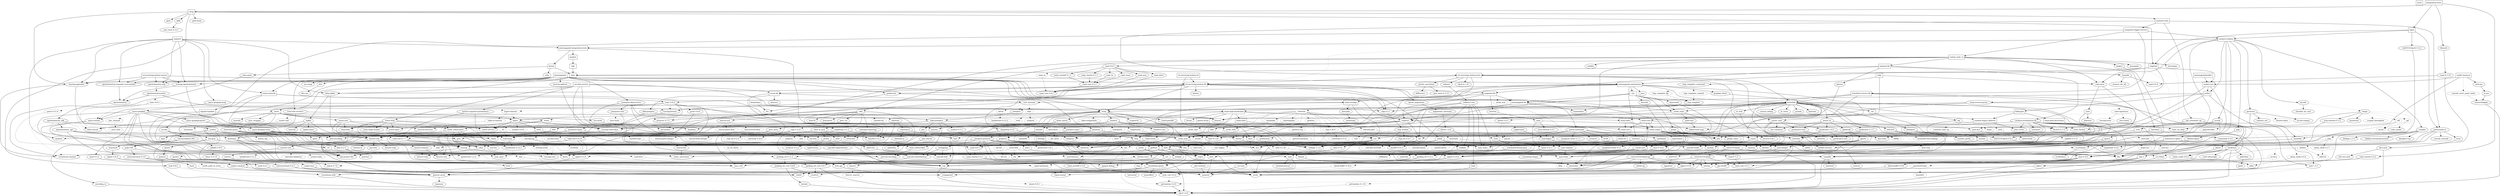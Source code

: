 digraph {
    0 [ label = "tests" shape = box]
    1 [ label = "catalyst-toolbox" shape = box]
    2 [ label = "chain-addr" shape = box]
    3 [ label = "chain-core" shape = box]
    4 [ label = "chain-ser" shape = box]
    5 [ label = "chain-crypto" shape = box]
    6 [ label = "typed-bytes" shape = box]
    7 [ label = "chain-impl-mockchain" shape = box]
    8 [ label = "cardano-legacy-address" shape = box]
    9 [ label = "chain-time" shape = box]
    10 [ label = "chain-vote" shape = box]
    11 [ label = "imhamt" shape = box]
    12 [ label = "sparse-array" shape = box]
    13 [ label = "chain-storage" shape = box]
    14 [ label = "jcli" shape = box]
    15 [ label = "jormungandr-lib" shape = box]
    16 [ label = "jormungandr-automation" shape = box]
    17 [ label = "jortestkit" shape = box]
    18 [ label = "jormungandr-integration-tests" shape = box]
    19 [ label = "hersir" shape = box]
    20 [ label = "thor" shape = box]
    21 [ label = "loki" shape = box]
    22 [ label = "mjolnir" shape = box]
    23 [ label = "snapshot-lib" shape = box]
    24 [ label = "symmetric-cipher" shape = box]
    25 [ label = "vit-servicing-station-lib" shape = box]
    26 [ label = "event-db" shape = box]
    27 [ label = "vit-servicing-station-tests" shape = box]
    28 [ label = "wallet" shape = box]
    29 [ label = "chain-path-derivation" shape = box]
    30 [ label = "hdkeygen" shape = box]
    31 [ label = "chain-network" shape = box]
    32 [ label = "jormungandrwallet" shape = box]
    33 [ label = "wallet-core" shape = box]
    34 [ label = "wallet-wasm-js" shape = box]
    35 [ label = "jormungandr" shape = box]
    36 [ label = "explorer" shape = box]
    37 [ label = "settings" shape = box]
    38 [ label = "blockchain" shape = box]
    39 [ label = "vit-servicing-station-cli" shape = box]
    40 [ label = "vit-servicing-station-server" shape = box]
    41 [ label = "iapyx" shape = box]
    42 [ label = "valgrind" shape = box]
    43 [ label = "vitup" shape = box]
    44 [ label = "mainnet-lib" shape = box]
    45 [ label = "mainnet-tools" shape = box]
    46 [ label = "scheduler-service-lib" shape = box]
    47 [ label = "signals-handler" shape = box]
    48 [ label = "snapshot-trigger-service" shape = box]
    49 [ label = "voting_tools_rs" shape = box]
    50 [ label = "integration-tests" shape = box]
    51 [ label = "cat-data-service" shape = box]
    52 [ label = "tally" shape = box]
    53 [ label = "assert_fs" ]
    54 [ label = "bech32 0.8.1" ]
    55 [ label = "clap 4.2.1" ]
    56 [ label = "color-eyre" ]
    57 [ label = "csv" ]
    58 [ label = "fraction" ]
    59 [ label = "futures" ]
    60 [ label = "gag" ]
    61 [ label = "governor" ]
    62 [ label = "graphql_client" ]
    63 [ label = "hex" ]
    64 [ label = "image" ]
    65 [ label = "itertools" ]
    66 [ label = "once_cell" ]
    67 [ label = "qrcode" ]
    68 [ label = "quircs" ]
    69 [ label = "rand 0.8.5" ]
    70 [ label = "rand_chacha 0.3.1" ]
    71 [ label = "rayon" ]
    72 [ label = "regex" ]
    73 [ label = "reqwest" ]
    74 [ label = "rusqlite" ]
    75 [ label = "rust_decimal" ]
    76 [ label = "serde" ]
    77 [ label = "serde_json" ]
    78 [ label = "serde_yaml" ]
    79 [ label = "sscanf" ]
    80 [ label = "thiserror" ]
    81 [ label = "time 0.3.20" ]
    82 [ label = "tokio" ]
    83 [ label = "tracing" ]
    84 [ label = "tracing-subscriber" ]
    85 [ label = "url" ]
    86 [ label = "cryptoxide 0.4.4" ]
    87 [ label = "proptest" ]
    88 [ label = "quickcheck" ]
    89 [ label = "curve25519-dalek-ng" ]
    90 [ label = "ed25519-bip32 0.4.1" ]
    91 [ label = "ed25519-dalek" ]
    92 [ label = "generic-array" ]
    93 [ label = "rand_core 0.6.4" ]
    94 [ label = "sha2 0.10.6" ]
    95 [ label = "lazy_static" ]
    96 [ label = "strum" ]
    97 [ label = "cbor_event" ]
    98 [ label = "base64 0.21.0" ]
    99 [ label = "const_format" ]
    100 [ label = "criterion" style = dashed]
    101 [ label = "data-pile" ]
    102 [ label = "sled" ]
    103 [ label = "tempfile" ]
    104 [ label = "base64 0.13.1" ]
    105 [ label = "bincode" ]
    106 [ label = "bytes" ]
    107 [ label = "clap_complete" ]
    108 [ label = "gtmpl" ]
    109 [ label = "rpassword" ]
    110 [ label = "http" ]
    111 [ label = "humantime" ]
    112 [ label = "parity-multiaddr" ]
    113 [ label = "serde_with" ]
    114 [ label = "assert_cmd" ]
    115 [ label = "bytesize" ]
    116 [ label = "custom_debug" ]
    117 [ label = "flate2" ]
    118 [ label = "fs_extra" ]
    119 [ label = "json" ]
    120 [ label = "keynesis" ]
    121 [ label = "log" ]
    122 [ label = "netstat2" ]
    123 [ label = "os_info" ]
    124 [ label = "poldercast" ]
    125 [ label = "predicates 2.1.5" ]
    126 [ label = "prost 0.9.0" ]
    127 [ label = "semver" ]
    128 [ label = "sysinfo" ]
    129 [ label = "tar" ]
    130 [ label = "tokio-stream" ]
    131 [ label = "tonic 0.6.2" ]
    132 [ label = "warp" ]
    133 [ label = "zip" ]
    134 [ label = "console" ]
    135 [ label = "dialoguer" ]
    136 [ label = "indicatif" ]
    137 [ label = "sha-1" ]
    138 [ label = "sha2 0.9.9" ]
    139 [ label = "bech32 0.7.3" ]
    140 [ label = "yaml-rust" ]
    141 [ label = "ctrlc" ]
    142 [ label = "slave-pool" ]
    143 [ label = "cocoon" ]
    144 [ label = "dirs" ]
    145 [ label = "serde_test" style = dashed]
    146 [ label = "zeroize" ]
    147 [ label = "diesel 1.4.8" ]
    148 [ label = "diesel_migrations" ]
    149 [ label = "dotenv" ]
    150 [ label = "http-zipkin" ]
    151 [ label = "notify" ]
    152 [ label = "r2d2" ]
    153 [ label = "simplelog 0.8.0" ]
    154 [ label = "tracing-futures" ]
    155 [ label = "bb8" ]
    156 [ label = "bb8-postgres" ]
    157 [ label = "chrono" ]
    158 [ label = "dotenvy" ]
    159 [ label = "tokio-postgres" ]
    160 [ label = "cfg-if 0.1.10" ]
    161 [ label = "dyn-clone" ]
    162 [ label = "fake" ]
    163 [ label = "hyper" ]
    164 [ label = "postgres" ]
    165 [ label = "pretty_assertions" ]
    166 [ label = "rand 0.7.3" ]
    167 [ label = "rand_core 0.5.1" ]
    168 [ label = "refinery" ]
    169 [ label = "hashlink" ]
    170 [ label = "http-body" ]
    171 [ label = "pin-project" ]
    172 [ label = "clear_on_drop" ]
    173 [ label = "console_error_panic_hook" style = dashed]
    174 [ label = "getrandom 0.2.9" ]
    175 [ label = "js-sys" ]
    176 [ label = "wasm-bindgen" ]
    177 [ label = "web-sys" ]
    178 [ label = "arc-swap" ]
    179 [ label = "jsonrpsee-core" ]
    180 [ label = "jsonrpsee-http-server" ]
    181 [ label = "linked-hash-map" ]
    182 [ label = "local-ip-address" ]
    183 [ label = "lru" ]
    184 [ label = "opentelemetry" ]
    185 [ label = "opentelemetry-otlp" ]
    186 [ label = "opentelemetry-semantic-conventions" ]
    187 [ label = "tokio-util 0.6.10" ]
    188 [ label = "tracing-appender" ]
    189 [ label = "tracing-opentelemetry" ]
    190 [ label = "trust-dns-resolver" ]
    191 [ label = "anyhow" ]
    192 [ label = "async-graphql" ]
    193 [ label = "async-graphql-warp" ]
    194 [ label = "futures-channel" ]
    195 [ label = "futures-util" ]
    196 [ label = "ed25519-bip32 0.3.2" ]
    197 [ label = "prettytable-rs" ]
    198 [ label = "warp-reverse-proxy" ]
    199 [ label = "diffy" ]
    200 [ label = "glob" ]
    201 [ label = "path-slash" ]
    202 [ label = "rustls" ]
    203 [ label = "rustls-pemfile" ]
    204 [ label = "tempdir" ]
    205 [ label = "tokio-rustls" ]
    206 [ label = "uuid 0.8.2" ]
    207 [ label = "walkdir" ]
    208 [ label = "cardano-serialization-lib" ]
    209 [ label = "pharos" ]
    210 [ label = "job_scheduler_ng" ]
    211 [ label = "num-traits" ]
    212 [ label = "uuid 1.3.1" ]
    213 [ label = "bigdecimal" ]
    214 [ label = "blake2" ]
    215 [ label = "bytekind" ]
    216 [ label = "cddl" ]
    217 [ label = "ciborium" ]
    218 [ label = "dashmap" ]
    219 [ label = "diesel 2.0.3" ]
    220 [ label = "microtype" ]
    221 [ label = "nonempty" ]
    222 [ label = "rand 0.6.5" ]
    223 [ label = "rand_core 0.4.2" ]
    224 [ label = "scheduled-thread-pool" ]
    225 [ label = "validity" ]
    226 [ label = "cfg-if 1.0.0" ]
    227 [ label = "libmath" ]
    228 [ label = "rand_chacha 0.2.2" ]
    229 [ label = "axum" ]
    230 [ label = "metrics" ]
    231 [ label = "metrics-exporter-prometheus" ]
    232 [ label = "tower-http" ]
    233 [ label = "clap_complete_command" ]
    234 [ label = "anstyle" ]
    235 [ label = "doc-comment" ]
    236 [ label = "globwalk" ]
    237 [ label = "predicates 3.0.2" ]
    238 [ label = "predicates-core" ]
    239 [ label = "predicates-tree" ]
    240 [ label = "clap_builder" ]
    241 [ label = "backtrace" ]
    242 [ label = "color-spantrace" style = dashed]
    243 [ label = "eyre" ]
    244 [ label = "indenter" ]
    245 [ label = "owo-colors" ]
    246 [ label = "tracing-error" style = dashed]
    247 [ label = "csv-core" ]
    248 [ label = "itoa" ]
    249 [ label = "ryu" ]
    250 [ label = "num" ]
    251 [ label = "futures-core" ]
    252 [ label = "futures-executor" ]
    253 [ label = "futures-io" ]
    254 [ label = "futures-sink" ]
    255 [ label = "futures-task" ]
    256 [ label = "filedescriptor" ]
    257 [ label = "futures-timer" style = dashed]
    258 [ label = "no-std-compat" ]
    259 [ label = "nonzero_ext" ]
    260 [ label = "parking_lot 0.12.1" ]
    261 [ label = "smallvec" ]
    262 [ label = "bytemuck" ]
    263 [ label = "byteorder" ]
    264 [ label = "color_quant" ]
    265 [ label = "gif" style = dashed]
    266 [ label = "jpeg-decoder" style = dashed]
    267 [ label = "num-iter" ]
    268 [ label = "num-rational 0.3.2" ]
    269 [ label = "png" style = dashed]
    270 [ label = "scoped_threadpool" style = dashed]
    271 [ label = "tiff" style = dashed]
    272 [ label = "either" ]
    273 [ label = "checked_int_cast" ]
    274 [ label = "ppv-lite86" ]
    275 [ label = "rayon-core" ]
    276 [ label = "aho-corasick" ]
    277 [ label = "memchr" ]
    278 [ label = "regex-syntax" ]
    279 [ label = "serde_urlencoded" ]
    280 [ label = "tower-service" ]
    281 [ label = "bitflags 2.3.3" ]
    282 [ label = "fallible-iterator" ]
    283 [ label = "fallible-streaming-iterator" ]
    284 [ label = "libsqlite3-sys" ]
    285 [ label = "arrayvec 0.7.2" ]
    286 [ label = "borsh" style = dashed]
    287 [ label = "bytecheck" style = dashed]
    288 [ label = "rkyv" style = dashed]
    289 [ label = "indexmap" ]
    290 [ label = "time-core" ]
    291 [ label = "mio" style = dashed]
    292 [ label = "num_cpus" ]
    293 [ label = "pin-project-lite" ]
    294 [ label = "tracing-core" ]
    295 [ label = "matchers" style = dashed]
    296 [ label = "nu-ansi-term" style = dashed]
    297 [ label = "sharded-slab" style = dashed]
    298 [ label = "thread_local" ]
    299 [ label = "tracing-log" style = dashed]
    300 [ label = "tracing-serde" style = dashed]
    301 [ label = "form_urlencoded" ]
    302 [ label = "idna 0.3.0" ]
    303 [ label = "percent-encoding" ]
    304 [ label = "bit-set" style = dashed]
    305 [ label = "bitflags 1.3.2" ]
    306 [ label = "quick-error 2.0.1" style = dashed]
    307 [ label = "rand_xorshift 0.3.0" ]
    308 [ label = "rusty-fork" style = dashed]
    309 [ label = "unarray" ]
    310 [ label = "env_logger" style = dashed]
    311 [ label = "digest 0.9.0" ]
    312 [ label = "subtle-ng" ]
    313 [ label = "curve25519-dalek" ]
    314 [ label = "ed25519" ]
    315 [ label = "typenum" ]
    316 [ label = "digest 0.10.6" ]
    317 [ label = "atty" style = dashed]
    318 [ label = "cast" style = dashed]
    319 [ label = "clap 2.34.0" style = dashed]
    320 [ label = "criterion-plot" style = dashed]
    321 [ label = "oorandom" style = dashed]
    322 [ label = "plotters" style = dashed]
    323 [ label = "serde_cbor" style = dashed]
    324 [ label = "tinytemplate" style = dashed]
    325 [ label = "memmap2" ]
    326 [ label = "crc32fast" ]
    327 [ label = "crossbeam-epoch" ]
    328 [ label = "crossbeam-utils" ]
    329 [ label = "fxhash" ]
    330 [ label = "libc" ]
    331 [ label = "parking_lot 0.11.2" ]
    332 [ label = "fastrand" ]
    333 [ label = "gtmpl_value" ]
    334 [ label = "fnv" ]
    335 [ label = "arrayref" ]
    336 [ label = "bs58" ]
    337 [ label = "data-encoding" ]
    338 [ label = "multihash" ]
    339 [ label = "static_assertions" ]
    340 [ label = "unsigned-varint 0.7.1" ]
    341 [ label = "bstr" ]
    342 [ label = "wait-timeout" ]
    343 [ label = "miniz_oxide 0.6.2" ]
    344 [ label = "cryptoxide 0.3.6" ]
    345 [ label = "difflib" style = dashed]
    346 [ label = "float-cmp" style = dashed]
    347 [ label = "normalize-line-endings" style = dashed]
    348 [ label = "filetime" ]
    349 [ label = "tokio-util 0.7.7" ]
    350 [ label = "async-stream" ]
    351 [ label = "h2" style = dashed]
    352 [ label = "hyper-timeout" style = dashed]
    353 [ label = "tower" ]
    354 [ label = "tower-layer" ]
    355 [ label = "headers" ]
    356 [ label = "mime" ]
    357 [ label = "mime_guess" ]
    358 [ label = "multiparty" style = dashed]
    359 [ label = "scoped-tls" ]
    360 [ label = "tokio-tungstenite" style = dashed]
    361 [ label = "aes" style = dashed]
    362 [ label = "bzip2" style = dashed]
    363 [ label = "constant_time_eq" style = dashed]
    364 [ label = "hmac 0.12.1" ]
    365 [ label = "pbkdf2 0.11.0" style = dashed]
    366 [ label = "sha1" ]
    367 [ label = "zstd" style = dashed]
    368 [ label = "unicode-width" ]
    369 [ label = "shell-words" ]
    370 [ label = "number_prefix" ]
    371 [ label = "block-buffer 0.9.0" ]
    372 [ label = "opaque-debug" ]
    373 [ label = "crossbeam-channel" ]
    374 [ label = "aes-gcm" ]
    375 [ label = "chacha20poly1305" ]
    376 [ label = "hmac 0.11.0" ]
    377 [ label = "pbkdf2 0.9.0" ]
    378 [ label = "dirs-sys" ]
    379 [ label = "pq-sys" style = dashed]
    380 [ label = "migrations_internals" ]
    381 [ label = "zipkin" ]
    382 [ label = "termcolor" ]
    383 [ label = "num-integer" ]
    384 [ label = "time 0.1.45" style = dashed]
    385 [ label = "phf" ]
    386 [ label = "postgres-protocol" ]
    387 [ label = "postgres-types" ]
    388 [ label = "socket2 0.5.1" ]
    389 [ label = "httparse" ]
    390 [ label = "httpdate" ]
    391 [ label = "socket2 0.4.9" style = dashed]
    392 [ label = "want" ]
    393 [ label = "ansi_term 0.11.0" ]
    394 [ label = "difference" ]
    395 [ label = "getrandom 0.1.16" style = dashed]
    396 [ label = "refinery-core" ]
    397 [ label = "hashbrown 0.12.3" ]
    398 [ label = "beef" ]
    399 [ label = "jsonrpsee-types" ]
    400 [ label = "rustc-hash" style = dashed]
    401 [ label = "globset" ]
    402 [ label = "unicase" ]
    403 [ label = "opentelemetry_api" ]
    404 [ label = "opentelemetry_sdk" ]
    405 [ label = "opentelemetry-proto" ]
    406 [ label = "prost 0.11.8" style = dashed]
    407 [ label = "tonic 0.8.3" style = dashed]
    408 [ label = "slab" style = dashed]
    409 [ label = "lru-cache" ]
    410 [ label = "resolv-conf" style = dashed]
    411 [ label = "trust-dns-proto" ]
    412 [ label = "async-graphql-parser" ]
    413 [ label = "async-graphql-value" ]
    414 [ label = "fast_chemail" style = dashed]
    415 [ label = "multer" ]
    416 [ label = "pin-utils" ]
    417 [ label = "encode_unicode" ]
    418 [ label = "is-terminal" ]
    419 [ label = "term" ]
    420 [ label = "ansi_term 0.12.1" ]
    421 [ label = "ring" ]
    422 [ label = "sct" ]
    423 [ label = "webpki" ]
    424 [ label = "rand 0.4.6" ]
    425 [ label = "remove_dir_all" ]
    426 [ label = "same-file" ]
    427 [ label = "num-bigint" ]
    428 [ label = "schemars" ]
    429 [ label = "cron" ]
    430 [ label = "libm" style = dashed]
    431 [ label = "abnf_to_pest" ]
    432 [ label = "base16" ]
    433 [ label = "base64-url" style = dashed]
    434 [ label = "clap 3.2.23" style = dashed]
    435 [ label = "codespan-reporting" ]
    436 [ label = "hexf-parse" ]
    437 [ label = "lexical-core" ]
    438 [ label = "pest_meta" ]
    439 [ label = "pest_vm" ]
    440 [ label = "simplelog 0.11.2" ]
    441 [ label = "uriparse" style = dashed]
    442 [ label = "ciborium-io" ]
    443 [ label = "ciborium-ll" ]
    444 [ label = "lock_api" ]
    445 [ label = "parking_lot_core 0.9.7" ]
    446 [ label = "secrecy" style = dashed]
    447 [ label = "rand_chacha 0.1.1" ]
    448 [ label = "rand_hc" ]
    449 [ label = "rand_isaac" ]
    450 [ label = "rand_jitter" ]
    451 [ label = "rand_os" style = dashed]
    452 [ label = "rand_pcg" ]
    453 [ label = "rand_xorshift 0.1.1" ]
    454 [ label = "rand 0.3.23" ]
    455 [ label = "axum-core" ]
    456 [ label = "matchit" ]
    457 [ label = "serde_path_to_error" style = dashed]
    458 [ label = "sync_wrapper" ]
    459 [ label = "ahash 0.7.6" ]
    460 [ label = "ipnet" ]
    461 [ label = "metrics-util" ]
    462 [ label = "quanta" ]
    463 [ label = "http-range-header" ]
    464 [ label = "clap_complete_fig" style = dashed]
    465 [ label = "clap_complete_nushell" style = dashed]
    466 [ label = "ignore" ]
    467 [ label = "termtree" ]
    468 [ label = "anstream" style = dashed]
    469 [ label = "clap_lex 0.4.1" ]
    470 [ label = "strsim" style = dashed]
    471 [ label = "addr2line" ]
    472 [ label = "object" ]
    473 [ label = "rustc-demangle" ]
    474 [ label = "num-complex" ]
    475 [ label = "num-rational 0.4.1" ]
    476 [ label = "weezl" style = dashed]
    477 [ label = "deflate" style = dashed]
    478 [ label = "miniz_oxide 0.3.7" style = dashed]
    479 [ label = "miniz_oxide 0.4.4" style = dashed]
    480 [ label = "crossbeam-deque" ]
    481 [ label = "hashbrown 0.13.2" style = dashed]
    482 [ label = "ptr_meta" style = dashed]
    483 [ label = "simdutf8" style = dashed]
    484 [ label = "rend" style = dashed]
    485 [ label = "seahash" style = dashed]
    486 [ label = "regex-automata" style = dashed]
    487 [ label = "overload" style = dashed]
    488 [ label = "unicode-bidi" ]
    489 [ label = "unicode-normalization" ]
    490 [ label = "bit-vec" style = dashed]
    491 [ label = "quick-error 1.2.3" style = dashed]
    492 [ label = "subtle" ]
    493 [ label = "signature" ]
    494 [ label = "block-buffer 0.10.4" style = dashed]
    495 [ label = "crypto-common" ]
    496 [ label = "textwrap 0.11.0" style = dashed]
    497 [ label = "plotters-backend" style = dashed]
    498 [ label = "plotters-svg" style = dashed]
    499 [ label = "half" ]
    500 [ label = "memoffset" ]
    501 [ label = "scopeguard" ]
    502 [ label = "instant" ]
    503 [ label = "parking_lot_core 0.8.6" ]
    504 [ label = "unsigned-varint 0.5.1" ]
    505 [ label = "adler" ]
    506 [ label = "tokio-io-timeout" style = dashed]
    507 [ label = "headers-core" ]
    508 [ label = "try-lock" ]
    509 [ label = "tungstenite" style = dashed]
    510 [ label = "cipher 0.3.0" ]
    511 [ label = "bzip2-sys" style = dashed]
    512 [ label = "password-hash" style = dashed]
    513 [ label = "zstd-safe" style = dashed]
    514 [ label = "aead 0.4.3" ]
    515 [ label = "ctr" ]
    516 [ label = "ghash" ]
    517 [ label = "aead 0.5.2" ]
    518 [ label = "chacha20" ]
    519 [ label = "cipher 0.4.4" ]
    520 [ label = "poly1305" ]
    521 [ label = "crypto-mac" ]
    522 [ label = "lazycell" ]
    523 [ label = "zipkin-types" ]
    524 [ label = "phf_shared" ]
    525 [ label = "md-5" ]
    526 [ label = "stringprep" ]
    527 [ label = "siphasher" ]
    528 [ label = "toml" ]
    529 [ label = "hostname" style = dashed]
    530 [ label = "idna 0.2.3" ]
    531 [ label = "tinyvec" ]
    532 [ label = "pest" ]
    533 [ label = "ascii_utils" style = dashed]
    534 [ label = "encoding_rs" ]
    535 [ label = "spin" ]
    536 [ label = "io-lifetimes" ]
    537 [ label = "dirs-next" ]
    538 [ label = "untrusted" ]
    539 [ label = "nom" ]
    540 [ label = "abnf" ]
    541 [ label = "pretty" ]
    542 [ label = "clap_lex 0.2.4" style = dashed]
    543 [ label = "textwrap 0.16.0" style = dashed]
    544 [ label = "lexical-parse-float" style = dashed]
    545 [ label = "lexical-parse-integer" style = dashed]
    546 [ label = "lexical-util" ]
    547 [ label = "lexical-write-float" style = dashed]
    548 [ label = "lexical-write-integer" style = dashed]
    549 [ label = "rand_core 0.3.1" ]
    550 [ label = "atomic-shim" style = dashed]
    551 [ label = "hashbrown 0.11.2" style = dashed]
    552 [ label = "sketches-ddsketch" style = dashed]
    553 [ label = "anstyle-parse" style = dashed]
    554 [ label = "concolor-override" style = dashed]
    555 [ label = "concolor-query" style = dashed]
    556 [ label = "utf8parse" style = dashed]
    557 [ label = "gimli" ]
    558 [ label = "adler32" style = dashed]
    559 [ label = "ahash 0.8.3" style = dashed]
    560 [ label = "utf-8" style = dashed]
    561 [ label = "base64ct" style = dashed]
    562 [ label = "zstd-sys" style = dashed]
    563 [ label = "polyval" ]
    564 [ label = "inout" ]
    565 [ label = "universal-hash 0.5.0" ]
    566 [ label = "match_cfg" style = dashed]
    567 [ label = "matches" ]
    568 [ label = "tinyvec_macros" style = dashed]
    569 [ label = "ucd-trie" ]
    570 [ label = "dirs-sys-next" ]
    571 [ label = "minimal-lexical" ]
    572 [ label = "abnf-core" ]
    573 [ label = "arrayvec 0.5.2" ]
    574 [ label = "typed-arena" ]
    575 [ label = "unicode-segmentation" ]
    576 [ label = "os_str_bytes" style = dashed]
    577 [ label = "universal-hash 0.4.1" ]
    1 -> 56 [ ]
    1 -> 60 [ ]
    1 -> 61 [ ]
    1 -> 18 [ ]
    1 -> 67 [ ]
    1 -> 68 [ ]
    1 -> 74 [ ]
    1 -> 79 [ ]
    1 -> 24 [ ]
    1 -> 25 [ style = dotted]
    1 -> 28 [ ]
    2 -> 3 [ ]
    2 -> 5 [ ]
    3 -> 4 [ ]
    4 -> 80 [ ]
    5 -> 54 [ ]
    5 -> 89 [ ]
    5 -> 90 [ ]
    5 -> 91 [ ]
    5 -> 63 [ ]
    5 -> 87 [ style = dotted]
    5 -> 88 [ style = dotted]
    5 -> 71 [ ]
    5 -> 94 [ ]
    5 -> 6 [ ]
    7 -> 8 [ ]
    7 -> 2 [ ]
    7 -> 9 [ ]
    7 -> 10 [ ]
    7 -> 11 [ ]
    7 -> 12 [ ]
    7 -> 96 [ ]
    7 -> 83 [ ]
    8 -> 97 [ ]
    8 -> 90 [ ]
    9 -> 3 [ ]
    9 -> 87 [ style = dotted]
    9 -> 88 [ style = dotted]
    10 -> 98 [ ]
    10 -> 3 [ ]
    10 -> 5 [ ]
    10 -> 99 [ ]
    11 -> 87 [ style = dotted]
    11 -> 80 [ ]
    13 -> 100 [ style = dotted]
    13 -> 101 [ ]
    13 -> 93 [ style = dotted]
    13 -> 102 [ ]
    13 -> 103 [ style = dotted]
    13 -> 80 [ ]
    14 -> 105 [ ]
    14 -> 107 [ ]
    14 -> 108 [ ]
    14 -> 15 [ ]
    14 -> 73 [ ]
    14 -> 109 [ ]
    14 -> 78 [ ]
    15 -> 7 [ ]
    15 -> 110 [ ]
    15 -> 111 [ ]
    15 -> 112 [ ]
    15 -> 113 [ ]
    16 -> 114 [ ]
    16 -> 13 [ ]
    16 -> 62 [ ]
    16 -> 14 [ ]
    16 -> 17 [ ]
    16 -> 119 [ ]
    16 -> 122 [ ]
    16 -> 124 [ ]
    16 -> 131 [ ]
    16 -> 84 [ ]
    17 -> 53 [ ]
    17 -> 54 [ ]
    17 -> 115 [ ]
    17 -> 57 [ ]
    17 -> 116 [ ]
    17 -> 135 [ ]
    17 -> 118 [ ]
    17 -> 63 [ ]
    17 -> 111 [ ]
    17 -> 136 [ ]
    17 -> 123 [ ]
    17 -> 125 [ ]
    17 -> 73 [ ]
    17 -> 127 [ ]
    17 -> 78 [ ]
    17 -> 137 [ ]
    17 -> 138 [ ]
    17 -> 128 [ ]
    17 -> 129 [ ]
    17 -> 132 [ ]
    17 -> 133 [ ]
    18 -> 139 [ ]
    18 -> 19 [ ]
    18 -> 22 [ ]
    19 -> 141 [ ]
    19 -> 142 [ ]
    19 -> 20 [ ]
    20 -> 143 [ ]
    20 -> 144 [ ]
    20 -> 16 [ ]
    21 -> 20 [ ]
    22 -> 21 [ ]
    23 -> 58 [ ]
    23 -> 15 [ ]
    23 -> 73 [ ]
    23 -> 75 [ ]
    23 -> 145 [ style = dotted]
    24 -> 86 [ ]
    24 -> 69 [ ]
    24 -> 80 [ ]
    24 -> 146 [ ]
    25 -> 55 [ ]
    25 -> 148 [ ]
    25 -> 149 [ ]
    25 -> 26 [ ]
    25 -> 150 [ ]
    25 -> 65 [ ]
    25 -> 151 [ ]
    25 -> 153 [ ]
    25 -> 23 [ ]
    25 -> 154 [ ]
    25 -> 84 [ ]
    25 -> 132 [ ]
    26 -> 156 [ ]
    26 -> 158 [ ]
    26 -> 75 [ ]
    26 -> 80 [ ]
    27 -> 114 [ ]
    27 -> 160 [ ]
    27 -> 161 [ ]
    27 -> 162 [ ]
    27 -> 17 [ ]
    27 -> 165 [ ]
    27 -> 168 [ ]
    27 -> 25 [ ]
    28 -> 169 [ ]
    28 -> 30 [ ]
    28 -> 65 [ ]
    28 -> 15 [ ]
    29 -> 80 [ ]
    30 -> 8 [ ]
    30 -> 2 [ ]
    30 -> 29 [ ]
    31 -> 5 [ ]
    31 -> 59 [ ]
    31 -> 80 [ ]
    31 -> 131 [ ]
    32 -> 33 [ ]
    33 -> 139 [ ]
    33 -> 24 [ ]
    33 -> 28 [ ]
    34 -> 172 [ ]
    34 -> 173 [ style = dotted]
    34 -> 33 [ ]
    34 -> 177 [ ]
    35 -> 178 [ ]
    35 -> 31 [ ]
    35 -> 13 [ ]
    35 -> 55 [ ]
    35 -> 150 [ ]
    35 -> 15 [ ]
    35 -> 180 [ ]
    35 -> 182 [ ]
    35 -> 185 [ ]
    35 -> 186 [ ]
    35 -> 124 [ ]
    35 -> 73 [ ]
    35 -> 78 [ ]
    35 -> 188 [ ]
    35 -> 189 [ ]
    35 -> 190 [ ]
    35 -> 132 [ ]
    36 -> 191 [ ]
    36 -> 193 [ ]
    36 -> 31 [ ]
    36 -> 150 [ ]
    36 -> 18 [ ]
    36 -> 185 [ ]
    36 -> 186 [ ]
    36 -> 188 [ ]
    36 -> 189 [ ]
    37 -> 102 [ ]
    37 -> 80 [ ]
    38 -> 7 [ ]
    38 -> 183 [ ]
    39 -> 57 [ ]
    39 -> 25 [ ]
    40 -> 185 [ ]
    40 -> 186 [ ]
    40 -> 188 [ ]
    40 -> 189 [ ]
    40 -> 25 [ ]
    41 -> 1 [ ]
    41 -> 196 [ ]
    41 -> 197 [ ]
    41 -> 42 [ ]
    42 -> 16 [ ]
    42 -> 27 [ ]
    42 -> 33 [ ]
    42 -> 198 [ ]
    43 -> 199 [ ]
    43 -> 200 [ ]
    43 -> 45 [ ]
    43 -> 201 [ ]
    43 -> 188 [ ]
    43 -> 206 [ ]
    43 -> 42 [ ]
    44 -> 208 [ ]
    44 -> 209 [ ]
    44 -> 23 [ ]
    44 -> 204 [ ]
    44 -> 20 [ ]
    45 -> 210 [ ]
    45 -> 197 [ ]
    45 -> 48 [ ]
    45 -> 27 [ ]
    46 -> 157 [ ]
    46 -> 55 [ ]
    46 -> 59 [ ]
    46 -> 17 [ ]
    46 -> 212 [ ]
    47 -> 59 [ ]
    47 -> 82 [ ]
    48 -> 1 [ ]
    48 -> 46 [ ]
    48 -> 47 [ ]
    48 -> 49 [ ]
    49 -> 214 [ ]
    49 -> 215 [ ]
    49 -> 216 [ ]
    49 -> 56 [ ]
    49 -> 218 [ ]
    49 -> 219 [ ]
    49 -> 44 [ ]
    49 -> 220 [ ]
    49 -> 221 [ ]
    49 -> 222 [ ]
    49 -> 225 [ ]
    50 -> 41 [ ]
    50 -> 227 [ ]
    50 -> 228 [ ]
    50 -> 43 [ ]
    51 -> 229 [ ]
    51 -> 55 [ ]
    51 -> 26 [ ]
    51 -> 231 [ ]
    51 -> 113 [ ]
    51 -> 232 [ ]
    51 -> 84 [ ]
    52 -> 10 [ ]
    52 -> 233 [ ]
    52 -> 56 [ ]
    53 -> 235 [ ]
    53 -> 236 [ ]
    53 -> 237 [ ]
    53 -> 239 [ ]
    53 -> 103 [ ]
    55 -> 240 [ ]
    56 -> 241 [ ]
    56 -> 242 [ style = dotted]
    56 -> 243 [ ]
    57 -> 247 [ ]
    57 -> 248 [ ]
    57 -> 249 [ ]
    57 -> 76 [ ]
    58 -> 95 [ style = dotted]
    58 -> 250 [ ]
    59 -> 252 [ style = dotted]
    60 -> 256 [ ]
    60 -> 103 [ ]
    61 -> 59 [ style = dotted]
    61 -> 257 [ style = dotted]
    61 -> 258 [ ]
    61 -> 259 [ ]
    61 -> 260 [ ]
    61 -> 69 [ style = dotted]
    62 -> 77 [ ]
    64 -> 262 [ ]
    64 -> 265 [ style = dotted]
    64 -> 267 [ ]
    64 -> 268 [ ]
    64 -> 269 [ style = dotted]
    64 -> 270 [ style = dotted]
    64 -> 271 [ style = dotted]
    65 -> 272 [ ]
    67 -> 273 [ ]
    67 -> 64 [ style = dotted]
    68 -> 211 [ ]
    68 -> 80 [ ]
    69 -> 70 [ style = dotted]
    70 -> 274 [ ]
    70 -> 93 [ ]
    71 -> 272 [ ]
    71 -> 275 [ ]
    72 -> 276 [ style = dotted]
    72 -> 278 [ ]
    73 -> 98 [ ]
    73 -> 195 [ ]
    73 -> 110 [ ]
    73 -> 77 [ style = dotted]
    73 -> 279 [ ]
    73 -> 280 [ ]
    73 -> 85 [ ]
    74 -> 281 [ ]
    74 -> 282 [ ]
    74 -> 283 [ ]
    74 -> 169 [ ]
    74 -> 284 [ ]
    74 -> 261 [ ]
    75 -> 285 [ ]
    75 -> 286 [ style = dotted]
    75 -> 164 [ style = dotted]
    75 -> 288 [ style = dotted]
    77 -> 248 [ ]
    77 -> 249 [ ]
    77 -> 76 [ ]
    78 -> 289 [ ]
    78 -> 249 [ ]
    78 -> 140 [ ]
    79 -> 99 [ ]
    79 -> 95 [ ]
    79 -> 72 [ ]
    81 -> 248 [ style = dotted]
    81 -> 76 [ style = dotted]
    81 -> 290 [ ]
    82 -> 106 [ style = dotted]
    82 -> 291 [ style = dotted]
    82 -> 292 [ style = dotted]
    82 -> 260 [ style = dotted]
    82 -> 293 [ ]
    83 -> 121 [ style = dotted]
    83 -> 293 [ ]
    83 -> 294 [ ]
    84 -> 295 [ style = dotted]
    84 -> 296 [ style = dotted]
    84 -> 72 [ style = dotted]
    84 -> 77 [ style = dotted]
    84 -> 297 [ style = dotted]
    84 -> 261 [ style = dotted]
    84 -> 298 [ style = dotted]
    84 -> 81 [ style = dotted]
    84 -> 83 [ style = dotted]
    84 -> 299 [ style = dotted]
    84 -> 300 [ style = dotted]
    85 -> 301 [ ]
    85 -> 302 [ ]
    85 -> 76 [ style = dotted]
    87 -> 304 [ style = dotted]
    87 -> 305 [ ]
    87 -> 263 [ ]
    87 -> 95 [ style = dotted]
    87 -> 211 [ ]
    87 -> 306 [ style = dotted]
    87 -> 69 [ ]
    87 -> 307 [ ]
    87 -> 278 [ style = dotted]
    87 -> 308 [ style = dotted]
    87 -> 309 [ ]
    88 -> 310 [ style = dotted]
    88 -> 166 [ ]
    89 -> 263 [ ]
    89 -> 311 [ ]
    89 -> 93 [ ]
    89 -> 312 [ ]
    89 -> 146 [ ]
    90 -> 86 [ ]
    91 -> 313 [ ]
    91 -> 314 [ ]
    91 -> 166 [ style = dotted]
    91 -> 76 [ style = dotted]
    91 -> 138 [ ]
    92 -> 315 [ ]
    93 -> 174 [ style = dotted]
    94 -> 316 [ ]
    100 -> 317 [ style = dashed]
    100 -> 319 [ style = dashed]
    100 -> 320 [ style = dashed]
    100 -> 57 [ style = dashed]
    100 -> 59 [ style = dotted]
    100 -> 95 [ style = dashed]
    100 -> 321 [ style = dashed]
    100 -> 322 [ style = dashed]
    100 -> 71 [ style = dashed]
    100 -> 72 [ style = dashed]
    100 -> 323 [ style = dashed]
    100 -> 324 [ style = dashed]
    100 -> 82 [ style = dotted]
    100 -> 207 [ style = dashed]
    101 -> 325 [ ]
    102 -> 326 [ ]
    102 -> 327 [ ]
    102 -> 329 [ ]
    102 -> 330 [ ]
    102 -> 121 [ ]
    102 -> 331 [ ]
    103 -> 226 [ ]
    103 -> 332 [ ]
    105 -> 76 [ ]
    106 -> 76 [ style = dotted]
    107 -> 55 [ ]
    108 -> 333 [ ]
    108 -> 65 [ ]
    108 -> 95 [ ]
    108 -> 303 [ ]
    109 -> 77 [ ]
    110 -> 106 [ ]
    110 -> 334 [ ]
    110 -> 248 [ ]
    112 -> 335 [ ]
    112 -> 336 [ ]
    112 -> 263 [ ]
    112 -> 337 [ ]
    112 -> 338 [ ]
    112 -> 339 [ ]
    112 -> 340 [ ]
    112 -> 85 [ style = dotted]
    113 -> 104 [ style = dotted]
    113 -> 157 [ style = dotted]
    113 -> 63 [ style = dotted]
    113 -> 289 [ style = dotted]
    113 -> 77 [ style = dotted]
    113 -> 81 [ style = dotted]
    114 -> 341 [ ]
    114 -> 235 [ ]
    114 -> 237 [ ]
    114 -> 239 [ ]
    114 -> 342 [ ]
    117 -> 326 [ ]
    117 -> 343 [ style = dotted]
    120 -> 344 [ ]
    120 -> 63 [ ]
    120 -> 70 [ ]
    120 -> 80 [ ]
    121 -> 226 [ ]
    121 -> 76 [ style = dotted]
    122 -> 305 [ ]
    122 -> 330 [ ]
    122 -> 80 [ ]
    123 -> 121 [ ]
    124 -> 120 [ ]
    124 -> 183 [ ]
    125 -> 345 [ style = dotted]
    125 -> 346 [ style = dotted]
    125 -> 65 [ ]
    125 -> 347 [ style = dotted]
    125 -> 238 [ ]
    125 -> 72 [ style = dotted]
    126 -> 106 [ ]
    127 -> 76 [ style = dotted]
    128 -> 71 [ style = dotted]
    129 -> 348 [ ]
    130 -> 349 [ style = dotted]
    131 -> 350 [ ]
    131 -> 104 [ ]
    131 -> 352 [ style = dotted]
    131 -> 303 [ ]
    131 -> 126 [ style = dotted]
    131 -> 130 [ ]
    131 -> 187 [ ]
    131 -> 353 [ style = dotted]
    131 -> 154 [ style = dotted]
    132 -> 355 [ ]
    132 -> 163 [ ]
    132 -> 357 [ ]
    132 -> 358 [ style = dotted]
    132 -> 171 [ ]
    132 -> 203 [ ]
    132 -> 359 [ ]
    132 -> 77 [ ]
    132 -> 279 [ ]
    132 -> 205 [ style = dotted]
    132 -> 130 [ ]
    132 -> 360 [ style = dotted]
    133 -> 361 [ style = dotted]
    133 -> 263 [ ]
    133 -> 362 [ style = dotted]
    133 -> 363 [ style = dotted]
    133 -> 117 [ style = dotted]
    133 -> 365 [ style = dotted]
    133 -> 366 [ style = dotted]
    133 -> 81 [ style = dotted]
    133 -> 367 [ style = dotted]
    134 -> 95 [ ]
    134 -> 330 [ ]
    134 -> 368 [ style = dotted]
    135 -> 134 [ ]
    135 -> 369 [ ]
    135 -> 103 [ style = dotted]
    135 -> 146 [ style = dotted]
    136 -> 134 [ ]
    136 -> 370 [ ]
    136 -> 72 [ ]
    137 -> 371 [ ]
    137 -> 226 [ ]
    137 -> 311 [ ]
    137 -> 372 [ ]
    138 -> 371 [ ]
    138 -> 226 [ ]
    138 -> 311 [ ]
    138 -> 372 [ ]
    140 -> 181 [ ]
    142 -> 373 [ ]
    143 -> 374 [ ]
    143 -> 375 [ ]
    143 -> 377 [ ]
    143 -> 69 [ ]
    144 -> 378 [ ]
    145 -> 76 [ style = dashed]
    147 -> 305 [ style = dotted]
    147 -> 263 [ ]
    147 -> 157 [ style = dotted]
    147 -> 379 [ style = dotted]
    147 -> 152 [ style = dotted]
    147 -> 77 [ style = dotted]
    148 -> 380 [ ]
    150 -> 110 [ ]
    150 -> 381 [ ]
    151 -> 305 [ ]
    151 -> 373 [ style = dotted]
    151 -> 348 [ ]
    151 -> 330 [ ]
    151 -> 207 [ ]
    152 -> 121 [ ]
    152 -> 224 [ ]
    153 -> 157 [ ]
    153 -> 121 [ ]
    153 -> 382 [ style = dotted]
    154 -> 171 [ style = dotted]
    154 -> 83 [ ]
    155 -> 195 [ ]
    155 -> 82 [ ]
    156 -> 155 [ ]
    156 -> 159 [ ]
    157 -> 383 [ ]
    157 -> 76 [ style = dotted]
    157 -> 384 [ style = dotted]
    159 -> 195 [ ]
    159 -> 303 [ ]
    159 -> 385 [ ]
    159 -> 387 [ ]
    159 -> 388 [ ]
    159 -> 349 [ ]
    162 -> 157 [ style = dotted]
    162 -> 110 [ style = dotted]
    162 -> 69 [ ]
    163 -> 351 [ style = dotted]
    163 -> 170 [ ]
    163 -> 389 [ ]
    163 -> 390 [ ]
    163 -> 391 [ style = dotted]
    163 -> 280 [ ]
    163 -> 392 [ ]
    164 -> 159 [ ]
    165 -> 393 [ ]
    165 -> 394 [ ]
    166 -> 167 [ ]
    167 -> 395 [ style = dotted]
    168 -> 396 [ ]
    169 -> 397 [ ]
    170 -> 110 [ ]
    170 -> 293 [ ]
    173 -> 176 [ style = dashed]
    174 -> 226 [ ]
    175 -> 176 [ ]
    176 -> 226 [ ]
    177 -> 175 [ ]
    179 -> 285 [ style = dotted]
    179 -> 163 [ style = dotted]
    179 -> 399 [ ]
    179 -> 69 [ style = dotted]
    179 -> 400 [ style = dotted]
    180 -> 401 [ ]
    180 -> 179 [ ]
    180 -> 95 [ ]
    180 -> 402 [ ]
    182 -> 80 [ ]
    183 -> 397 [ style = dotted]
    184 -> 404 [ ]
    185 -> 405 [ ]
    186 -> 184 [ ]
    187 -> 251 [ ]
    187 -> 254 [ ]
    187 -> 408 [ style = dotted]
    187 -> 82 [ ]
    188 -> 373 [ ]
    188 -> 84 [ ]
    189 -> 184 [ ]
    189 -> 84 [ ]
    190 -> 409 [ ]
    190 -> 410 [ style = dotted]
    190 -> 411 [ ]
    192 -> 412 [ ]
    192 -> 350 [ ]
    192 -> 104 [ ]
    192 -> 414 [ style = dotted]
    192 -> 415 [ ]
    192 -> 211 [ ]
    192 -> 66 [ ]
    192 -> 72 [ ]
    192 -> 279 [ ]
    192 -> 339 [ ]
    192 -> 103 [ ]
    193 -> 192 [ ]
    193 -> 132 [ ]
    194 -> 251 [ ]
    194 -> 254 [ style = dotted]
    195 -> 194 [ style = dotted]
    195 -> 253 [ style = dotted]
    195 -> 255 [ ]
    195 -> 277 [ style = dotted]
    195 -> 293 [ ]
    195 -> 416 [ ]
    195 -> 408 [ style = dotted]
    196 -> 344 [ ]
    197 -> 57 [ style = dotted]
    197 -> 417 [ ]
    197 -> 418 [ ]
    197 -> 95 [ ]
    197 -> 419 [ ]
    197 -> 368 [ ]
    198 -> 95 [ ]
    198 -> 73 [ ]
    198 -> 132 [ ]
    199 -> 420 [ ]
    202 -> 121 [ style = dotted]
    202 -> 422 [ ]
    202 -> 423 [ ]
    203 -> 98 [ ]
    204 -> 424 [ ]
    204 -> 425 [ ]
    205 -> 202 [ ]
    205 -> 82 [ ]
    206 -> 174 [ style = dotted]
    206 -> 76 [ style = dotted]
    207 -> 426 [ ]
    208 -> 139 [ ]
    208 -> 97 [ ]
    208 -> 172 [ ]
    208 -> 90 [ ]
    208 -> 63 [ ]
    208 -> 65 [ ]
    208 -> 181 [ ]
    208 -> 427 [ ]
    208 -> 69 [ ]
    208 -> 428 [ ]
    208 -> 138 [ ]
    209 -> 59 [ ]
    210 -> 429 [ ]
    210 -> 212 [ ]
    211 -> 430 [ style = dotted]
    212 -> 174 [ style = dotted]
    212 -> 76 [ style = dotted]
    213 -> 427 [ ]
    214 -> 316 [ ]
    215 -> 63 [ style = dotted]
    215 -> 76 [ ]
    215 -> 309 [ ]
    216 -> 431 [ ]
    216 -> 432 [ ]
    216 -> 433 [ style = dotted]
    216 -> 217 [ style = dotted]
    216 -> 434 [ style = dotted]
    216 -> 435 [ ]
    216 -> 436 [ ]
    216 -> 437 [ ]
    216 -> 439 [ ]
    216 -> 72 [ ]
    216 -> 77 [ style = dotted]
    216 -> 440 [ ]
    216 -> 441 [ style = dotted]
    217 -> 443 [ ]
    217 -> 76 [ ]
    218 -> 397 [ ]
    218 -> 444 [ ]
    218 -> 66 [ ]
    218 -> 445 [ ]
    219 -> 213 [ style = dotted]
    219 -> 305 [ style = dotted]
    219 -> 263 [ style = dotted]
    219 -> 379 [ style = dotted]
    219 -> 152 [ style = dotted]
    219 -> 77 [ style = dotted]
    220 -> 446 [ style = dotted]
    221 -> 76 [ style = dotted]
    222 -> 447 [ ]
    222 -> 448 [ ]
    222 -> 449 [ ]
    222 -> 450 [ ]
    222 -> 451 [ style = dotted]
    222 -> 452 [ ]
    222 -> 453 [ ]
    224 -> 260 [ ]
    227 -> 454 [ ]
    228 -> 274 [ ]
    228 -> 167 [ ]
    229 -> 455 [ ]
    229 -> 305 [ ]
    229 -> 163 [ ]
    229 -> 456 [ ]
    229 -> 77 [ style = dotted]
    229 -> 457 [ style = dotted]
    229 -> 279 [ style = dotted]
    229 -> 458 [ ]
    229 -> 353 [ ]
    230 -> 459 [ ]
    231 -> 163 [ style = dotted]
    231 -> 460 [ style = dotted]
    231 -> 461 [ ]
    231 -> 80 [ ]
    232 -> 305 [ ]
    232 -> 195 [ ]
    232 -> 170 [ ]
    232 -> 463 [ ]
    232 -> 354 [ ]
    232 -> 280 [ ]
    233 -> 464 [ style = dotted]
    233 -> 465 [ style = dotted]
    236 -> 305 [ ]
    236 -> 466 [ ]
    237 -> 234 [ ]
    237 -> 345 [ style = dotted]
    237 -> 65 [ ]
    237 -> 238 [ ]
    239 -> 238 [ ]
    239 -> 467 [ ]
    240 -> 468 [ style = dotted]
    240 -> 305 [ ]
    240 -> 469 [ ]
    240 -> 66 [ style = dotted]
    240 -> 470 [ style = dotted]
    241 -> 471 [ ]
    241 -> 226 [ ]
    241 -> 330 [ ]
    241 -> 343 [ ]
    241 -> 472 [ ]
    241 -> 473 [ ]
    242 -> 245 [ style = dashed]
    242 -> 246 [ style = dashed]
    243 -> 244 [ ]
    243 -> 66 [ ]
    246 -> 84 [ style = dashed]
    247 -> 277 [ ]
    250 -> 474 [ ]
    250 -> 267 [ ]
    250 -> 475 [ ]
    252 -> 195 [ ]
    256 -> 330 [ ]
    256 -> 80 [ ]
    260 -> 444 [ ]
    260 -> 445 [ ]
    265 -> 264 [ style = dashed]
    265 -> 476 [ style = dashed]
    266 -> 71 [ style = dotted]
    267 -> 383 [ ]
    268 -> 383 [ ]
    269 -> 305 [ style = dashed]
    269 -> 326 [ style = dashed]
    269 -> 477 [ style = dotted]
    269 -> 478 [ style = dashed]
    271 -> 266 [ style = dashed]
    271 -> 479 [ style = dashed]
    271 -> 476 [ style = dashed]
    275 -> 373 [ ]
    275 -> 480 [ ]
    275 -> 292 [ ]
    276 -> 277 [ ]
    279 -> 301 [ ]
    279 -> 248 [ ]
    279 -> 249 [ ]
    279 -> 76 [ ]
    286 -> 481 [ style = dashed]
    287 -> 482 [ style = dashed]
    287 -> 483 [ style = dotted]
    288 -> 397 [ style = dotted]
    288 -> 484 [ style = dotted]
    288 -> 485 [ style = dashed]
    289 -> 397 [ ]
    289 -> 76 [ style = dotted]
    291 -> 121 [ style = dashed]
    294 -> 66 [ style = dotted]
    295 -> 486 [ style = dashed]
    296 -> 487 [ style = dashed]
    297 -> 95 [ style = dashed]
    298 -> 226 [ ]
    298 -> 66 [ ]
    299 -> 95 [ style = dashed]
    299 -> 121 [ style = dashed]
    299 -> 294 [ style = dashed]
    300 -> 76 [ style = dashed]
    300 -> 294 [ style = dashed]
    301 -> 303 [ ]
    302 -> 488 [ ]
    302 -> 489 [ ]
    304 -> 490 [ style = dashed]
    307 -> 93 [ ]
    308 -> 334 [ style = dashed]
    308 -> 491 [ style = dashed]
    308 -> 103 [ style = dashed]
    308 -> 342 [ style = dotted]
    310 -> 121 [ style = dashed]
    310 -> 72 [ style = dotted]
    311 -> 92 [ ]
    313 -> 263 [ ]
    313 -> 311 [ ]
    313 -> 167 [ ]
    313 -> 492 [ ]
    313 -> 146 [ ]
    314 -> 493 [ ]
    316 -> 494 [ style = dotted]
    316 -> 495 [ ]
    316 -> 492 [ style = dotted]
    319 -> 305 [ style = dashed]
    319 -> 496 [ style = dashed]
    320 -> 318 [ style = dashed]
    320 -> 65 [ style = dashed]
    322 -> 211 [ style = dashed]
    322 -> 498 [ style = dotted]
    323 -> 499 [ style = dashed]
    323 -> 76 [ style = dashed]
    324 -> 77 [ style = dashed]
    326 -> 226 [ ]
    327 -> 328 [ ]
    327 -> 500 [ ]
    327 -> 501 [ ]
    328 -> 226 [ ]
    329 -> 263 [ ]
    331 -> 444 [ ]
    331 -> 503 [ ]
    338 -> 92 [ ]
    338 -> 504 [ ]
    341 -> 277 [ ]
    341 -> 66 [ style = dotted]
    341 -> 486 [ style = dotted]
    341 -> 76 [ style = dotted]
    343 -> 505 [ ]
    346 -> 211 [ style = dotted]
    348 -> 226 [ ]
    349 -> 251 [ ]
    349 -> 254 [ ]
    349 -> 82 [ ]
    349 -> 83 [ style = dotted]
    350 -> 251 [ ]
    350 -> 293 [ ]
    351 -> 195 [ style = dashed]
    351 -> 110 [ style = dashed]
    351 -> 289 [ style = dashed]
    351 -> 349 [ style = dashed]
    352 -> 163 [ style = dashed]
    352 -> 506 [ style = dashed]
    353 -> 195 [ style = dotted]
    353 -> 289 [ style = dotted]
    353 -> 171 [ style = dotted]
    353 -> 69 [ style = dotted]
    353 -> 349 [ style = dotted]
    353 -> 354 [ ]
    353 -> 280 [ ]
    355 -> 104 [ ]
    355 -> 305 [ ]
    355 -> 507 [ ]
    355 -> 390 [ ]
    355 -> 356 [ ]
    355 -> 366 [ ]
    357 -> 356 [ ]
    357 -> 402 [ ]
    358 -> 106 [ style = dashed]
    358 -> 251 [ style = dotted]
    358 -> 389 [ style = dotted]
    358 -> 277 [ style = dotted]
    358 -> 293 [ style = dotted]
    358 -> 508 [ style = dotted]
    360 -> 195 [ style = dashed]
    360 -> 82 [ style = dashed]
    360 -> 509 [ style = dashed]
    361 -> 226 [ style = dashed]
    361 -> 510 [ style = dashed]
    361 -> 372 [ style = dashed]
    362 -> 511 [ style = dashed]
    364 -> 316 [ ]
    365 -> 364 [ style = dotted]
    365 -> 512 [ style = dotted]
    365 -> 94 [ style = dotted]
    366 -> 316 [ ]
    367 -> 513 [ style = dashed]
    371 -> 92 [ ]
    373 -> 328 [ style = dotted]
    374 -> 514 [ ]
    374 -> 361 [ style = dotted]
    374 -> 515 [ ]
    374 -> 516 [ ]
    375 -> 517 [ ]
    375 -> 518 [ ]
    375 -> 520 [ ]
    376 -> 521 [ ]
    376 -> 311 [ ]
    377 -> 376 [ style = dotted]
    377 -> 138 [ style = dotted]
    380 -> 147 [ ]
    381 -> 522 [ ]
    381 -> 121 [ ]
    381 -> 293 [ ]
    381 -> 69 [ ]
    381 -> 523 [ ]
    383 -> 211 [ ]
    384 -> 330 [ style = dashed]
    385 -> 524 [ ]
    386 -> 98 [ ]
    386 -> 263 [ ]
    386 -> 106 [ ]
    386 -> 282 [ ]
    386 -> 364 [ ]
    386 -> 525 [ ]
    386 -> 277 [ ]
    386 -> 69 [ ]
    386 -> 94 [ ]
    386 -> 526 [ ]
    387 -> 157 [ style = dotted]
    387 -> 386 [ ]
    387 -> 77 [ style = dotted]
    392 -> 121 [ ]
    392 -> 508 [ ]
    395 -> 226 [ style = dashed]
    396 -> 95 [ ]
    396 -> 164 [ style = dotted]
    396 -> 72 [ ]
    396 -> 80 [ ]
    396 -> 81 [ ]
    396 -> 528 [ ]
    396 -> 85 [ ]
    396 -> 207 [ ]
    397 -> 459 [ style = dotted]
    398 -> 76 [ style = dotted]
    399 -> 191 [ ]
    399 -> 398 [ ]
    399 -> 77 [ ]
    399 -> 80 [ ]
    399 -> 83 [ ]
    401 -> 341 [ ]
    401 -> 334 [ ]
    401 -> 121 [ style = dotted]
    401 -> 72 [ ]
    403 -> 334 [ style = dotted]
    403 -> 195 [ ]
    403 -> 289 [ ]
    403 -> 66 [ ]
    403 -> 80 [ ]
    404 -> 373 [ style = dotted]
    404 -> 218 [ style = dotted]
    404 -> 252 [ ]
    404 -> 403 [ ]
    404 -> 303 [ style = dotted]
    404 -> 69 [ style = dotted]
    404 -> 130 [ style = dotted]
    405 -> 59 [ ]
    405 -> 184 [ ]
    405 -> 407 [ style = dotted]
    406 -> 106 [ style = dashed]
    407 -> 350 [ style = dashed]
    407 -> 229 [ style = dotted]
    407 -> 104 [ style = dashed]
    407 -> 352 [ style = dotted]
    407 -> 406 [ style = dotted]
    407 -> 130 [ style = dashed]
    407 -> 154 [ style = dotted]
    409 -> 181 [ ]
    410 -> 529 [ style = dotted]
    410 -> 491 [ style = dashed]
    411 -> 337 [ ]
    411 -> 195 [ ]
    411 -> 530 [ ]
    411 -> 460 [ ]
    411 -> 95 [ ]
    411 -> 69 [ ]
    411 -> 80 [ ]
    411 -> 82 [ style = dotted]
    411 -> 83 [ ]
    411 -> 85 [ ]
    412 -> 413 [ ]
    412 -> 532 [ ]
    413 -> 106 [ ]
    413 -> 289 [ ]
    413 -> 77 [ ]
    414 -> 533 [ style = dashed]
    415 -> 534 [ ]
    415 -> 195 [ ]
    415 -> 110 [ ]
    415 -> 389 [ ]
    415 -> 121 [ ]
    415 -> 356 [ ]
    415 -> 535 [ ]
    418 -> 536 [ ]
    419 -> 537 [ ]
    421 -> 538 [ ]
    422 -> 421 [ ]
    423 -> 421 [ ]
    427 -> 383 [ ]
    427 -> 76 [ style = dotted]
    428 -> 161 [ ]
    428 -> 77 [ ]
    429 -> 157 [ ]
    429 -> 539 [ ]
    429 -> 66 [ ]
    431 -> 540 [ ]
    431 -> 289 [ ]
    431 -> 65 [ ]
    431 -> 541 [ ]
    433 -> 104 [ style = dashed]
    434 -> 317 [ style = dotted]
    434 -> 305 [ style = dashed]
    434 -> 542 [ style = dashed]
    434 -> 289 [ style = dashed]
    434 -> 66 [ style = dotted]
    434 -> 470 [ style = dotted]
    434 -> 382 [ style = dotted]
    434 -> 543 [ style = dashed]
    435 -> 382 [ ]
    435 -> 368 [ ]
    437 -> 544 [ style = dotted]
    437 -> 547 [ style = dotted]
    438 -> 66 [ ]
    438 -> 532 [ ]
    439 -> 438 [ ]
    440 -> 157 [ ]
    440 -> 121 [ ]
    440 -> 382 [ style = dotted]
    441 -> 334 [ style = dashed]
    441 -> 95 [ style = dashed]
    443 -> 442 [ ]
    443 -> 499 [ ]
    444 -> 501 [ ]
    445 -> 226 [ ]
    445 -> 261 [ ]
    446 -> 76 [ style = dotted]
    446 -> 146 [ style = dashed]
    447 -> 549 [ ]
    448 -> 549 [ ]
    449 -> 549 [ ]
    450 -> 223 [ ]
    451 -> 223 [ style = dashed]
    452 -> 223 [ ]
    453 -> 549 [ ]
    454 -> 330 [ ]
    454 -> 424 [ ]
    455 -> 195 [ ]
    455 -> 170 [ ]
    455 -> 356 [ ]
    455 -> 354 [ ]
    455 -> 280 [ ]
    457 -> 76 [ style = dashed]
    461 -> 550 [ style = dotted]
    461 -> 327 [ style = dotted]
    461 -> 551 [ style = dotted]
    461 -> 230 [ ]
    461 -> 292 [ style = dotted]
    461 -> 331 [ style = dotted]
    461 -> 462 [ style = dotted]
    461 -> 552 [ style = dotted]
    462 -> 328 [ ]
    462 -> 66 [ ]
    464 -> 107 [ style = dashed]
    465 -> 107 [ style = dashed]
    466 -> 401 [ ]
    466 -> 95 [ ]
    466 -> 298 [ ]
    466 -> 207 [ ]
    468 -> 234 [ style = dashed]
    468 -> 553 [ style = dashed]
    468 -> 554 [ style = dotted]
    468 -> 555 [ style = dotted]
    468 -> 418 [ style = dotted]
    471 -> 557 [ ]
    472 -> 277 [ ]
    474 -> 211 [ ]
    474 -> 76 [ style = dotted]
    475 -> 427 [ style = dotted]
    477 -> 558 [ style = dashed]
    477 -> 263 [ style = dashed]
    478 -> 558 [ style = dashed]
    479 -> 505 [ style = dashed]
    480 -> 327 [ style = dotted]
    481 -> 559 [ style = dotted]
    484 -> 287 [ style = dotted]
    486 -> 278 [ style = dotted]
    489 -> 531 [ ]
    494 -> 92 [ style = dashed]
    495 -> 92 [ ]
    495 -> 93 [ style = dotted]
    496 -> 368 [ style = dashed]
    498 -> 497 [ style = dashed]
    502 -> 226 [ ]
    503 -> 502 [ ]
    503 -> 261 [ ]
    506 -> 82 [ style = dashed]
    507 -> 110 [ ]
    509 -> 104 [ style = dotted]
    509 -> 263 [ style = dashed]
    509 -> 110 [ style = dotted]
    509 -> 389 [ style = dotted]
    509 -> 121 [ style = dashed]
    509 -> 69 [ style = dashed]
    509 -> 366 [ style = dotted]
    509 -> 80 [ style = dashed]
    509 -> 85 [ style = dotted]
    509 -> 560 [ style = dashed]
    510 -> 92 [ ]
    511 -> 330 [ style = dashed]
    512 -> 561 [ style = dashed]
    512 -> 93 [ style = dotted]
    512 -> 492 [ style = dashed]
    513 -> 562 [ style = dashed]
    514 -> 92 [ ]
    515 -> 510 [ ]
    516 -> 563 [ ]
    517 -> 495 [ ]
    518 -> 519 [ ]
    519 -> 495 [ ]
    519 -> 564 [ ]
    519 -> 146 [ style = dotted]
    520 -> 372 [ ]
    520 -> 565 [ ]
    521 -> 92 [ ]
    521 -> 492 [ ]
    523 -> 337 [ ]
    524 -> 527 [ ]
    525 -> 316 [ ]
    526 -> 488 [ ]
    526 -> 489 [ ]
    528 -> 76 [ ]
    529 -> 566 [ style = dashed]
    530 -> 567 [ ]
    530 -> 488 [ ]
    530 -> 489 [ ]
    531 -> 568 [ style = dotted]
    532 -> 80 [ style = dotted]
    532 -> 569 [ ]
    534 -> 226 [ ]
    537 -> 226 [ ]
    537 -> 570 [ ]
    539 -> 277 [ ]
    539 -> 571 [ ]
    540 -> 572 [ ]
    541 -> 573 [ ]
    541 -> 121 [ ]
    541 -> 574 [ ]
    541 -> 575 [ ]
    542 -> 576 [ style = dashed]
    544 -> 545 [ style = dashed]
    545 -> 546 [ style = dashed]
    546 -> 339 [ ]
    547 -> 548 [ style = dashed]
    548 -> 546 [ style = dashed]
    549 -> 223 [ ]
    551 -> 459 [ style = dotted]
    553 -> 556 [ style = dotted]
    559 -> 226 [ style = dashed]
    562 -> 330 [ style = dashed]
    563 -> 226 [ ]
    563 -> 372 [ ]
    563 -> 577 [ ]
    564 -> 92 [ ]
    565 -> 495 [ ]
    565 -> 492 [ ]
    572 -> 539 [ ]
    577 -> 92 [ ]
    577 -> 492 [ ]
}


